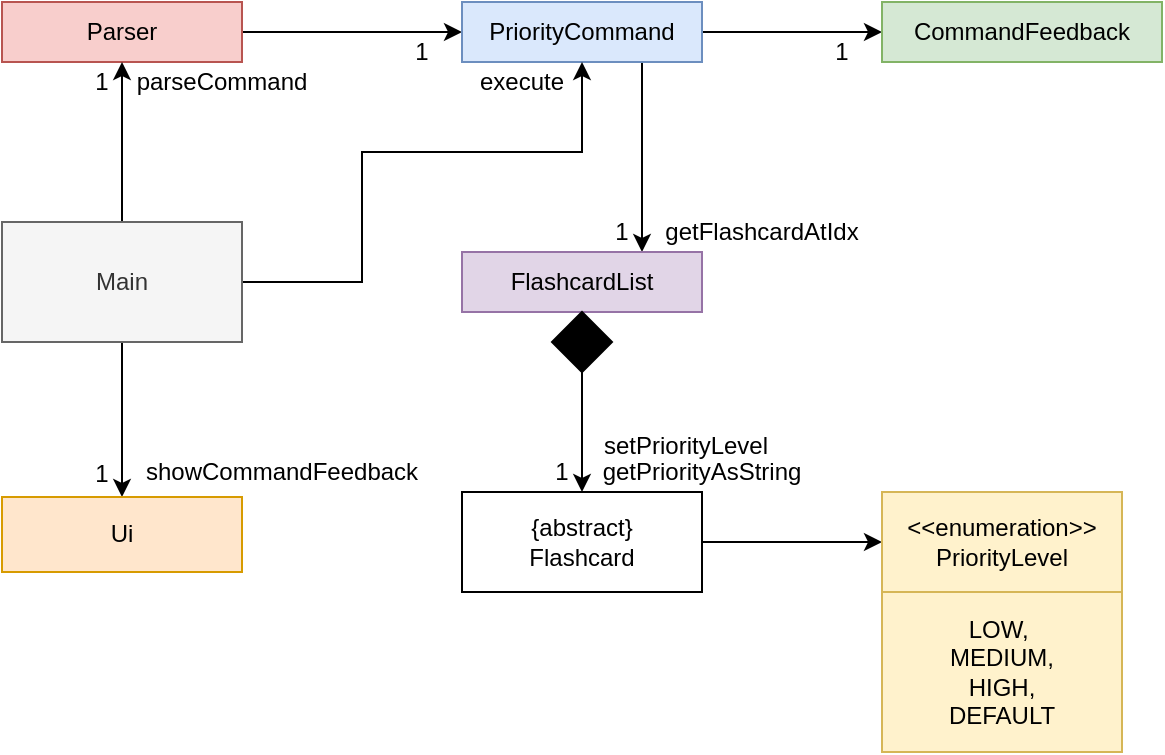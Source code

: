<mxfile version="12.9.0" type="device"><diagram id="3O1DsJtSwZCBAUhnunDb" name="Page-1"><mxGraphModel dx="865" dy="483" grid="1" gridSize="10" guides="1" tooltips="1" connect="1" arrows="1" fold="1" page="1" pageScale="1" pageWidth="850" pageHeight="1100" math="0" shadow="0"><root><mxCell id="0"/><mxCell id="1" parent="0"/><mxCell id="WEkl9Tc8bWQ4Hy5saDgs-2" style="edgeStyle=orthogonalEdgeStyle;rounded=0;orthogonalLoop=1;jettySize=auto;html=1;" parent="1" source="WEkl9Tc8bWQ4Hy5saDgs-1" edge="1"><mxGeometry relative="1" as="geometry"><mxPoint x="340" y="300" as="targetPoint"/></mxGeometry></mxCell><mxCell id="WEkl9Tc8bWQ4Hy5saDgs-1" value="Parser" style="rounded=0;whiteSpace=wrap;html=1;fillColor=#f8cecc;strokeColor=#b85450;" parent="1" vertex="1"><mxGeometry x="110" y="285" width="120" height="30" as="geometry"/></mxCell><mxCell id="WEkl9Tc8bWQ4Hy5saDgs-5" style="edgeStyle=orthogonalEdgeStyle;rounded=0;orthogonalLoop=1;jettySize=auto;html=1;" parent="1" source="WEkl9Tc8bWQ4Hy5saDgs-4" target="WEkl9Tc8bWQ4Hy5saDgs-9" edge="1"><mxGeometry relative="1" as="geometry"><mxPoint x="570" y="300" as="targetPoint"/></mxGeometry></mxCell><mxCell id="WEkl9Tc8bWQ4Hy5saDgs-10" style="edgeStyle=orthogonalEdgeStyle;rounded=0;orthogonalLoop=1;jettySize=auto;html=1;" parent="1" source="WEkl9Tc8bWQ4Hy5saDgs-4" target="WEkl9Tc8bWQ4Hy5saDgs-11" edge="1"><mxGeometry relative="1" as="geometry"><mxPoint x="400" y="420" as="targetPoint"/><Array as="points"><mxPoint x="430" y="350"/><mxPoint x="430" y="350"/></Array></mxGeometry></mxCell><mxCell id="WEkl9Tc8bWQ4Hy5saDgs-4" value="PriorityCommand" style="rounded=0;whiteSpace=wrap;html=1;fillColor=#dae8fc;strokeColor=#6c8ebf;" parent="1" vertex="1"><mxGeometry x="340" y="285" width="120" height="30" as="geometry"/></mxCell><mxCell id="WEkl9Tc8bWQ4Hy5saDgs-9" value="CommandFeedback" style="rounded=0;whiteSpace=wrap;html=1;fillColor=#d5e8d4;strokeColor=#82b366;" parent="1" vertex="1"><mxGeometry x="550" y="285" width="140" height="30" as="geometry"/></mxCell><mxCell id="WEkl9Tc8bWQ4Hy5saDgs-12" style="edgeStyle=orthogonalEdgeStyle;rounded=0;orthogonalLoop=1;jettySize=auto;html=1;" parent="1" source="WEkl9Tc8bWQ4Hy5saDgs-37" target="WEkl9Tc8bWQ4Hy5saDgs-13" edge="1"><mxGeometry relative="1" as="geometry"><mxPoint x="400" y="550" as="targetPoint"/></mxGeometry></mxCell><mxCell id="WEkl9Tc8bWQ4Hy5saDgs-11" value="FlashcardList" style="rounded=0;whiteSpace=wrap;html=1;fillColor=#e1d5e7;strokeColor=#9673a6;" parent="1" vertex="1"><mxGeometry x="340" y="410" width="120" height="30" as="geometry"/></mxCell><mxCell id="tf4MiYfJ1DcMqi4MSKpc-16" style="edgeStyle=orthogonalEdgeStyle;rounded=0;orthogonalLoop=1;jettySize=auto;html=1;" edge="1" parent="1" source="WEkl9Tc8bWQ4Hy5saDgs-13" target="WEkl9Tc8bWQ4Hy5saDgs-18"><mxGeometry relative="1" as="geometry"/></mxCell><mxCell id="WEkl9Tc8bWQ4Hy5saDgs-13" value="{abstract}&lt;br&gt;Flashcard" style="rounded=0;whiteSpace=wrap;html=1;" parent="1" vertex="1"><mxGeometry x="340" y="530" width="120" height="50" as="geometry"/></mxCell><mxCell id="WEkl9Tc8bWQ4Hy5saDgs-16" value="1" style="text;html=1;strokeColor=none;fillColor=none;align=center;verticalAlign=middle;whiteSpace=wrap;rounded=0;" parent="1" vertex="1"><mxGeometry x="300" y="300" width="40" height="20" as="geometry"/></mxCell><mxCell id="WEkl9Tc8bWQ4Hy5saDgs-18" value="&amp;lt;&amp;lt;enumeration&amp;gt;&amp;gt;&lt;br&gt;PriorityLevel" style="rounded=0;whiteSpace=wrap;html=1;fillColor=#fff2cc;strokeColor=#d6b656;" parent="1" vertex="1"><mxGeometry x="550" y="530" width="120" height="50" as="geometry"/></mxCell><mxCell id="WEkl9Tc8bWQ4Hy5saDgs-19" value="LOW,&amp;nbsp;&lt;br&gt;MEDIUM,&lt;br&gt;HIGH,&lt;br&gt;DEFAULT" style="rounded=0;whiteSpace=wrap;html=1;fillColor=#fff2cc;strokeColor=#d6b656;" parent="1" vertex="1"><mxGeometry x="550" y="580" width="120" height="80" as="geometry"/></mxCell><mxCell id="WEkl9Tc8bWQ4Hy5saDgs-24" value="getFlashcardAtIdx" style="text;html=1;strokeColor=none;fillColor=none;align=center;verticalAlign=middle;whiteSpace=wrap;rounded=0;" parent="1" vertex="1"><mxGeometry x="430" y="390" width="120" height="20" as="geometry"/></mxCell><mxCell id="WEkl9Tc8bWQ4Hy5saDgs-25" value="1" style="text;html=1;strokeColor=none;fillColor=none;align=center;verticalAlign=middle;whiteSpace=wrap;rounded=0;" parent="1" vertex="1"><mxGeometry x="370" y="510" width="40" height="20" as="geometry"/></mxCell><mxCell id="WEkl9Tc8bWQ4Hy5saDgs-26" value="setPriorityLevel" style="text;html=1;strokeColor=none;fillColor=none;align=center;verticalAlign=middle;whiteSpace=wrap;rounded=0;" parent="1" vertex="1"><mxGeometry x="392" y="497" width="120" height="20" as="geometry"/></mxCell><mxCell id="WEkl9Tc8bWQ4Hy5saDgs-27" value="1" style="text;html=1;strokeColor=none;fillColor=none;align=center;verticalAlign=middle;whiteSpace=wrap;rounded=0;" parent="1" vertex="1"><mxGeometry x="400" y="390" width="40" height="20" as="geometry"/></mxCell><mxCell id="WEkl9Tc8bWQ4Hy5saDgs-33" value="1" style="text;html=1;strokeColor=none;fillColor=none;align=center;verticalAlign=middle;whiteSpace=wrap;rounded=0;" parent="1" vertex="1"><mxGeometry x="510" y="300" width="40" height="20" as="geometry"/></mxCell><mxCell id="WEkl9Tc8bWQ4Hy5saDgs-36" value="getPriorityAsString" style="text;html=1;strokeColor=none;fillColor=none;align=center;verticalAlign=middle;whiteSpace=wrap;rounded=0;" parent="1" vertex="1"><mxGeometry x="400" y="510" width="120" height="20" as="geometry"/></mxCell><mxCell id="WEkl9Tc8bWQ4Hy5saDgs-37" value="" style="rhombus;whiteSpace=wrap;html=1;fillColor=#000000;" parent="1" vertex="1"><mxGeometry x="385" y="440" width="30" height="30" as="geometry"/></mxCell><mxCell id="tf4MiYfJ1DcMqi4MSKpc-4" style="edgeStyle=orthogonalEdgeStyle;rounded=0;orthogonalLoop=1;jettySize=auto;html=1;entryX=0.5;entryY=1;entryDx=0;entryDy=0;" edge="1" parent="1" source="tf4MiYfJ1DcMqi4MSKpc-2" target="WEkl9Tc8bWQ4Hy5saDgs-1"><mxGeometry relative="1" as="geometry"/></mxCell><mxCell id="tf4MiYfJ1DcMqi4MSKpc-14" style="edgeStyle=orthogonalEdgeStyle;rounded=0;orthogonalLoop=1;jettySize=auto;html=1;" edge="1" parent="1" source="tf4MiYfJ1DcMqi4MSKpc-2" target="WEkl9Tc8bWQ4Hy5saDgs-4"><mxGeometry relative="1" as="geometry"><Array as="points"><mxPoint x="290" y="425"/><mxPoint x="290" y="360"/><mxPoint x="400" y="360"/></Array></mxGeometry></mxCell><mxCell id="tf4MiYfJ1DcMqi4MSKpc-17" style="edgeStyle=orthogonalEdgeStyle;rounded=0;orthogonalLoop=1;jettySize=auto;html=1;entryX=0.5;entryY=0;entryDx=0;entryDy=0;" edge="1" parent="1" source="tf4MiYfJ1DcMqi4MSKpc-2" target="tf4MiYfJ1DcMqi4MSKpc-15"><mxGeometry relative="1" as="geometry"/></mxCell><mxCell id="tf4MiYfJ1DcMqi4MSKpc-2" value="Main" style="rounded=0;whiteSpace=wrap;html=1;fillColor=#f5f5f5;strokeColor=#666666;fontColor=#333333;" vertex="1" parent="1"><mxGeometry x="110" y="395" width="120" height="60" as="geometry"/></mxCell><mxCell id="tf4MiYfJ1DcMqi4MSKpc-5" value="parseCommand" style="text;html=1;strokeColor=none;fillColor=none;align=center;verticalAlign=middle;whiteSpace=wrap;rounded=0;" vertex="1" parent="1"><mxGeometry x="160" y="315" width="120" height="20" as="geometry"/></mxCell><mxCell id="tf4MiYfJ1DcMqi4MSKpc-9" value="1" style="text;html=1;strokeColor=none;fillColor=none;align=center;verticalAlign=middle;whiteSpace=wrap;rounded=0;" vertex="1" parent="1"><mxGeometry x="140" y="315" width="40" height="20" as="geometry"/></mxCell><mxCell id="tf4MiYfJ1DcMqi4MSKpc-10" value="execute" style="text;html=1;strokeColor=none;fillColor=none;align=center;verticalAlign=middle;whiteSpace=wrap;rounded=0;" vertex="1" parent="1"><mxGeometry x="310" y="315" width="120" height="20" as="geometry"/></mxCell><mxCell id="tf4MiYfJ1DcMqi4MSKpc-15" value="Ui" style="rounded=0;whiteSpace=wrap;html=1;fillColor=#ffe6cc;strokeColor=#d79b00;" vertex="1" parent="1"><mxGeometry x="110" y="532.5" width="120" height="37.5" as="geometry"/></mxCell><mxCell id="tf4MiYfJ1DcMqi4MSKpc-18" value="showCommandFeedback" style="text;html=1;strokeColor=none;fillColor=none;align=center;verticalAlign=middle;whiteSpace=wrap;rounded=0;" vertex="1" parent="1"><mxGeometry x="190" y="510" width="120" height="20" as="geometry"/></mxCell><mxCell id="tf4MiYfJ1DcMqi4MSKpc-19" value="1" style="text;html=1;strokeColor=none;fillColor=none;align=center;verticalAlign=middle;whiteSpace=wrap;rounded=0;" vertex="1" parent="1"><mxGeometry x="140" y="510.5" width="40" height="20" as="geometry"/></mxCell></root></mxGraphModel></diagram></mxfile>